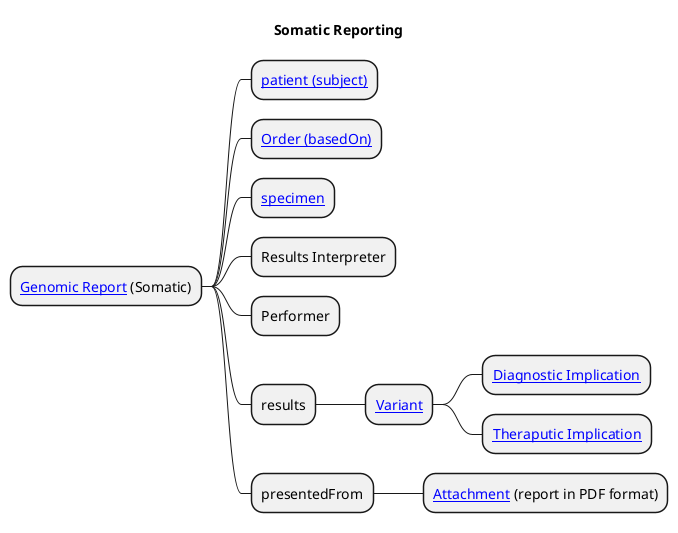 @startmindmap

title "Somatic Reporting"

* [[StructureDefinition-DiagnosticReport.html Genomic Report]] (Somatic)
** [[StructureDefinition-Patient.html patient (subject)]]
** [[StructureDefinition-ServiceRequest.html Order (basedOn)]]
** [[StructureDefinition-Specimen.html specimen]]
** Results Interpreter
** Performer
** results
*** [[https://hl7.org/fhir/uv/genomics-reporting/StructureDefinition-variant.html Variant]]
**** [[https://hl7.org/fhir/uv/genomics-reporting/StructureDefinition-diagnostic-implication.html Diagnostic Implication]]
**** [[https://hl7.org/fhir/uv/genomics-reporting/StructureDefinition-therapeutic-implication.html Theraputic Implication]]
** presentedFrom
*** [[StructureDefinition-NWAttachment.html Attachment]] (report in PDF format)

@endmindmap
